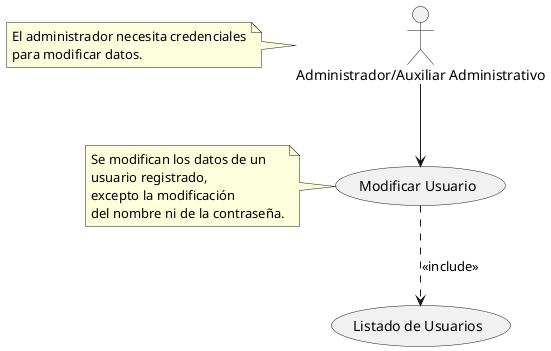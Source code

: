 @startuml
actor "Administrador/Auxiliar Administrativo" as Admin

Admin --> (Modificar Usuario)

note left of Admin
  El administrador necesita credenciales
  para modificar datos.
end note

(Modificar Usuario) ..> (Listado de Usuarios) : <<include>>

note left of (Modificar Usuario)
  Se modifican los datos de un
  usuario registrado,
  excepto la modificación
  del nombre ni de la contraseña.
end note
@enduml